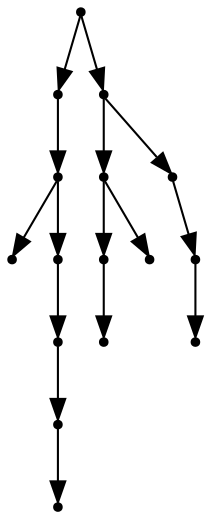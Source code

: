 digraph {
  15 [shape=point];
  6 [shape=point];
  5 [shape=point];
  0 [shape=point];
  4 [shape=point];
  3 [shape=point];
  2 [shape=point];
  1 [shape=point];
  14 [shape=point];
  10 [shape=point];
  8 [shape=point];
  7 [shape=point];
  9 [shape=point];
  13 [shape=point];
  12 [shape=point];
  11 [shape=point];
15 -> 6;
6 -> 5;
5 -> 0;
5 -> 4;
4 -> 3;
3 -> 2;
2 -> 1;
15 -> 14;
14 -> 10;
10 -> 8;
8 -> 7;
10 -> 9;
14 -> 13;
13 -> 12;
12 -> 11;
}
